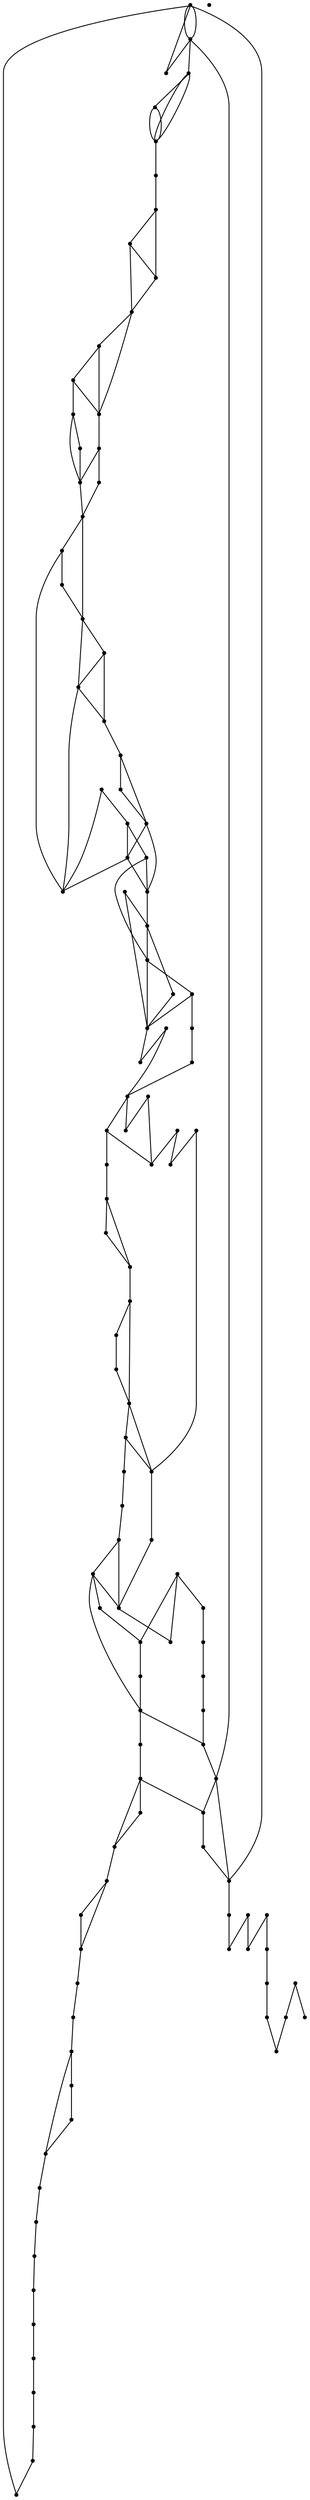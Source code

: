 graph {
  node [shape=point,comment="{\"directed\":false,\"doi\":\"10.1007/978-3-540-24595-7_2\",\"figure\":\"6 (1)\"}"]

  v0 [pos="1399.3436228197675,416.25778834024993"]
  v1 [pos="1385.7785792151162,396.1952781677239"]
  v2 [pos="1385.7869731104652,483.5744158426914"]
  v3 [pos="1372.0885174418606,382.3203341166171"]
  v4 [pos="1372.0551962209302,462.6118914286289"]
  v5 [pos="1358.4610283430231,415.07027308146087"]
  v6 [pos="1344.7084892805233,412.5702476501458"]
  v7 [pos="1344.7376453488373,494.9452654520664"]
  v8 [pos="1331.14347747093,396.32027308146087"]
  v9 [pos="1317.4534156976742,436.9452730814609"]
  v10 [pos="1317.420094476744,504.09494400024346"]
  v11 [pos="1303.8258312136627,408.8828341166171"]
  v12 [pos="1303.8383902616279,477.6702817281081"]
  v13 [pos="1290.0732921511628,439.88278071085546"]
  v14 [pos="1290.1066133720929,507.19527562459245"]
  v15 [pos="1276.5082485465116,404.7577476501458"]
  v16 [pos="1276.5207122093025,471.61991755167577"]
  v17 [pos="1262.818186773256,441.5077781677239"]
  v18 [pos="1262.7890625,504.83270645141533"]
  v19 [pos="1249.1906976744185,444.13279851277593"]
  v20 [pos="1235.6256540697675,415.8202425638828"]
  v21 [pos="1221.8731468023257,409.0078290303542"]
  v22 [pos="1221.8898074127906,460.6953875223789"]
  v23 [pos="1208.3081031976744,428.632793426513"]
  v24 [pos="1208.3039062500002,493.1701596577956"]
  v25 [pos="1194.5555641351743,386.2578010559075"]
  v26 [pos="1180.9905523255813,394.8827679951979"]
  v27 [pos="1167.237917877907,417.2577476501458"]
  v28 [pos="1167.2587754360466,472.65370051066014"]
  v29 [pos="1153.6729060683138,394.13279851277605"]
  v30 [pos="1153.6728742732557,448.44105402628514"]
  v31 [pos="1139.9203670058141,458.320293426513"]
  v32 [pos="1139.9412245639535,513.9869626363112"]
  v33 [pos="1126.3553234011629,432.1953392028802"]
  v34 [pos="1126.3553234011629,484.75773493448827"]
  v35 [pos="1112.6028161337208,414.320303599039"]
  v36 [pos="1112.6236736918604,459.512068430582"]
  v37 [pos="1099.0377725290698,469.38278834025"]
  v38 [pos="1099.0419694767443,515.316003163655"]
  v39 [pos="1085.28523346657,396.3202730814609"]
  v40 [pos="1085.3101925872093,448.1452878316237"]
  v41 [pos="1071.7202216569767,428.632793426513"]
  v42 [pos="1071.7242914244184,464.5327186584466"]
  v43 [pos="1058.1551780523255,398.5077476501458"]
  v44 [pos="1058.138453851744,436.77850723266533"]
  v45 [pos="1044.4026071947674,433.50784937540624"]
  v46 [pos="1044.4067405523256,468.37030410766533"]
  v47 [pos="1030.8375635901164,461.57028834025"]
  v48 [pos="1030.8250363372094,492.58269627888933"]
  v49 [pos="1017.0850086300873,414.19530868530205"]
  v50 [pos="1017.0933230377907,447.8495216369622"]
  v51 [pos="1003.5200127180233,452.57027308146087"]
  v52 [pos="989.767441860465,443.6952527364088"]
  v53 [pos="989.7757721656976,505.12872695922783"]
  v54 [pos="976.2023982558139,428.94528071085546"]
  v55 [pos="976.1899345930233,469.6993446350091"]
  v56 [pos="962.449875090843,428.632793426513"]
  v57 [pos="962.4581577034884,455.2327410380039"]
  v58 [pos="948.884847383721,408.7578392028802"]
  v59 [pos="948.8765170784884,421.8660926818841"]
  v60 [pos="935.1322765261627,420.2577527364088"]
  v61 [pos="935.1447401889535,464.5327186584466"]
  v62 [pos="921.5672488190407,405.32028834025"]
  v63 [pos="908.0022529069768,458.50784937540624"]
  v64 [pos="907.9771984011628,484.16620254516533"]
  v65 [pos="894.2496820494185,396.1952781677239"]
  v66 [pos="894.241351744186,427.1827634175612"]
  v67 [pos="880.6221293604651,416.88276290893486"]
  v68 [pos="866.9320834847383,413.75776290893486"]
  v69 [pos="866.9279342296511,448.8827959696445"]
  v70 [pos="853.3670875726744,451.1327679951979"]
  v71 [pos="853.3420330668605,466.30375544230077"]
  v72 [pos="839.6145167151162,438.13278834025"]
  v73 [pos="826.0494731104651,479.7577476501458"]
  v74 [pos="826.0286155523256,493.9119911193841"]
  v75 [pos="812.2969181504361,415.9453010559075"]
  v76 [pos="812.296902252907,441.79941177368096"]
  v77 [pos="798.7319222383721,422.00780868530205"]
  v78 [pos="784.9793513808139,437.0702679951978"]
  v79 [pos="784.9793513808139,457.4452654520664"]
  v80 [pos="771.3934502180232,499.81612523396745"]
  v81 [pos="758.3993822674419,42.46609369913665"]
  v82 [pos="757.7868027797964,410.38277308146087"]
  v83 [pos="757.8118095930232,446.670271555582"]
  v84 [pos="744.0967569040697,489.9452781677239"]
  v85 [pos="744.0800327034883,500.69935480753514"]
  v86 [pos="730.4692042151163,418.5078239440911"]
  v87 [pos="730.494195130814,439.28705215454033"]
  v88 [pos="758.4119095203488,1.1328315734855323"]
  v89 [pos="716.7624818313953,489.62859471638933"]
  v90 [pos="703.2141465297966,427.5078392028802"]
  v91 [pos="703.1766442587209,447.99931208292577"]
  v92 [pos="689.4615915697674,389.25774256388274"]
  v93 [pos="689.4449309593024,412.56611506144134"]
  v94 [pos="675.834038880814,389.25774256388274"]
  v95 [pos="662.1439930050872,441.38278325398693"]
  v96 [pos="662.1315134447675,463.2039324442539"]
  v97 [pos="648.5456122819767,426.00351333618096"]
  v98 [pos="634.8138989825582,445.4869524637851"]
  v99 [pos="621.2280614098837,408.1372515360507"]
  v100 [pos="621.1988735465117,390.0078392028802"]
  v101 [pos="607.5088276707849,407.8203137715651"]
  v102 [pos="593.9146438953488,394.85371271769134"]
  v103 [pos="580.3162790697675,415.5078188578281"]
  v104 [pos="566.5637082122093,400.00781377156505"]
  v105 [pos="566.5970294331396,416.8495114644362"]
  v106 [pos="552.9987123001454,372.5703493754062"]
  v107 [pos="553.011191860465,384.37041600545183"]
  v108 [pos="539.2794785610465,408.8785743713372"]
  v109 [pos="539.3086664244186,396.8828137715651"]
  v110 [pos="525.6977902434593,363.70391209920183"]
  v111 [pos="525.681113735465,353.382803599039"]
  v112 [pos="511.96607694404065,309.5245297749831"]
  v113 [pos="511.92855082667154,338.007793426513"]
  v114 [pos="498.3802075763082,407.39948908487884"]
  v115 [pos="484.64849427688955,474.2744382222487"]
  v116 [pos="471.06262490915697,396.1827532450351"]
  v117 [pos="457.3559104742006,338.3202807108554"]
  v118 [pos="457.33091160973834,319.4157854715976"]
  v119 [pos="443.7283736827762,242.07031885782806"]

  v0 -- v81 [id="-1",pos="1399.3436228197675,416.25778834024993 1399.3727470930232,42.46609369913665 1399.3727470930232,42.46609369913665 1399.3727470930232,42.46609369913665 758.3993822674419,42.46609369913665 758.3993822674419,42.46609369913665 758.3993822674419,42.46609369913665"]
  v38 -- v119 [id="-2",pos="1099.0419694767443,515.316003163655 439.09833757267444,516.7911465962721 439.09833757267444,516.7911465962721 439.09833757267444,516.7911465962721 443.7283736827762,242.07031885782806 443.7283736827762,242.07031885782806 443.7283736827762,242.07031885782806"]
  v32 -- v0 [id="-3",pos="1139.9412245639535,513.9869626363112 1399.3727470930232,516.7911465962721 1399.3727470930232,516.7911465962721 1399.3727470930232,516.7911465962721 1399.3436228197675,416.25778834024993 1399.3436228197675,416.25778834024993 1399.3436228197675,416.25778834024993"]
  v119 -- v81 [id="-4",pos="443.7283736827762,242.07031885782806 439.09833757267444,42.46609369913665 439.09833757267444,42.46609369913665 439.09833757267444,42.46609369913665 758.3993822674419,42.46609369913665 758.3993822674419,42.46609369913665 758.3993822674419,42.46609369913665"]
  v0 -- v119 [id="-5",pos="1399.3436228197675,416.25778834024993 1399.3686773255813,618.066018422444 1399.3686773255813,618.066018422444 1399.3686773255813,618.066018422444 443.74922329215116,618.066018422444 443.74922329215116,618.066018422444 443.74922329215116,618.066018422444 443.7283736827762,242.07031885782806 443.7283736827762,242.07031885782806 443.7283736827762,242.07031885782806"]
  v0 -- v119 [id="-6",pos="1399.3436228197675,416.25778834024993 1399.3686773255813,-59.83798344930085 1399.3686773255813,-59.83798344930085 1399.3686773255813,-59.83798344930085 443.74922329215116,-59.83798344930085 443.74922329215116,-59.83798344930085 443.74922329215116,-59.83798344930085 443.7283736827762,242.07031885782806 443.7283736827762,242.07031885782806 443.7283736827762,242.07031885782806"]
  v38 -- v32 [id="-10",pos="1099.0419694767443,515.316003163655 1139.9412245639535,513.9869626363112 1139.9412245639535,513.9869626363112 1139.9412245639535,513.9869626363112"]
  v1 -- v0 [id="-11",pos="1385.7785792151162,396.1952781677239 1399.3436228197675,416.25778834024993 1399.3436228197675,416.25778834024993 1399.3436228197675,416.25778834024993"]
  v3 -- v1 [id="-14",pos="1372.0885174418606,382.3203341166171 1385.7785792151162,396.1952781677239 1385.7785792151162,396.1952781677239 1385.7785792151162,396.1952781677239"]
  v4 -- v2 [id="-15",pos="1372.0551962209302,462.6118914286289 1385.7869731104652,483.5744158426914 1385.7869731104652,483.5744158426914 1385.7869731104652,483.5744158426914"]
  v5 -- v3 [id="-17",pos="1358.4610283430231,415.07027308146087 1372.0885174418606,382.3203341166171 1372.0885174418606,382.3203341166171 1372.0885174418606,382.3203341166171"]
  v118 -- v116 [id="-18",pos="457.33091160973834,319.4157854715976 443.74922329215116,367.83688227335546 443.74922329215116,367.83688227335546 443.74922329215116,367.83688227335546 457.33506086482555,395.2953275044752 457.33506086482555,395.2953275044752 457.33506086482555,395.2953275044752 471.06262490915697,396.1827532450351 471.06262490915697,396.1827532450351 471.06262490915697,396.1827532450351"]
  v4 -- v7 [id="-19",pos="1372.0551962209302,462.6118914286289 1358.4692950581396,497.1579170227044 1358.4692950581396,497.1579170227044 1358.4692950581396,497.1579170227044 1344.7376453488373,494.9452654520664 1344.7376453488373,494.9452654520664 1344.7376453488373,494.9452654520664"]
  v6 -- v5 [id="-20",pos="1344.7084892805233,412.5702476501458 1358.4610283430231,415.07027308146087 1358.4610283430231,415.07027308146087 1358.4610283430231,415.07027308146087"]
  v119 -- v118 [id="-23",pos="443.7283736827762,242.07031885782806 457.33506086482555,300.52019119262627 457.33506086482555,300.52019119262627 457.33506086482555,300.52019119262627 457.33091160973834,319.4157854715976 457.33091160973834,319.4157854715976 457.33091160973834,319.4157854715976"]
  v8 -- v6 [id="-26",pos="1331.14347747093,396.32027308146087 1344.7084892805233,412.5702476501458 1344.7084892805233,412.5702476501458 1344.7084892805233,412.5702476501458"]
  v7 -- v10 [id="-27",pos="1344.7376453488373,494.9452654520664 1331.155941133721,482.5410143534336 1331.155941133721,482.5410143534336 1331.155941133721,482.5410143534336 1317.420094476744,504.09494400024346 1317.420094476744,504.09494400024346 1317.420094476744,504.09494400024346"]
  v9 -- v8 [id="-28",pos="1317.4534156976742,436.9452730814609 1331.14347747093,396.32027308146087 1331.14347747093,396.32027308146087 1331.14347747093,396.32027308146087"]
  v11 -- v9 [id="-30",pos="1303.8258312136627,408.8828341166171 1317.4534156976742,436.9452730814609 1317.4534156976742,436.9452730814609 1317.4534156976742,436.9452730814609"]
  v12 -- v10 [id="-32",pos="1303.8383902616279,477.6702817281081 1317.420094476744,504.09494400024346 1317.420094476744,504.09494400024346 1317.420094476744,504.09494400024346"]
  v13 -- v11 [id="-35",pos="1290.0732921511628,439.88278071085546 1303.8258312136627,408.8828341166171 1303.8258312136627,408.8828341166171 1303.8258312136627,408.8828341166171"]
  v14 -- v12 [id="-39",pos="1290.1066133720929,507.19527562459245 1303.8383902616279,477.6702817281081 1303.8383902616279,477.6702817281081 1303.8383902616279,477.6702817281081"]
  v15 -- v13 [id="-40",pos="1276.5082485465116,404.7577476501458 1290.0732921511628,439.88278071085546 1290.0732921511628,439.88278071085546 1290.0732921511628,439.88278071085546"]
  v16 -- v14 [id="-41",pos="1276.5207122093025,471.61991755167577 1290.1066133720929,507.19527562459245 1290.1066133720929,507.19527562459245 1290.1066133720929,507.19527562459245"]
  v17 -- v15 [id="-43",pos="1262.818186773256,441.5077781677239 1276.5082485465116,404.7577476501458 1276.5082485465116,404.7577476501458 1276.5082485465116,404.7577476501458"]
  v117 -- v116 [id="-46",pos="457.3559104742006,338.3202807108554 471.0668059593023,371.52874628702733 471.0668059593023,371.52874628702733 471.0668059593023,371.52874628702733 471.06262490915697,396.1827532450351 471.06262490915697,396.1827532450351 471.06262490915697,396.1827532450351"]
  v118 -- v117 [id="-49",pos="457.33091160973834,319.4157854715976 457.3559104742006,338.3202807108554 457.3559104742006,338.3202807108554 457.3559104742006,338.3202807108554"]
  v117 -- v116 [id="-50",pos="457.3559104742006,338.3202807108554 471.06262490915697,396.1827532450351 471.06262490915697,396.1827532450351 471.06262490915697,396.1827532450351"]
  v118 -- v116 [id="-52",pos="457.33091160973834,319.4157854715976 471.06262490915697,396.1827532450351 471.06262490915697,396.1827532450351 471.06262490915697,396.1827532450351"]
  v18 -- v16 [id="-53",pos="1262.7890625,504.83270645141533 1276.5207122093025,471.61991755167577 1276.5207122093025,471.61991755167577 1276.5207122093025,471.61991755167577"]
  v19 -- v17 [id="-55",pos="1249.1906976744185,444.13279851277593 1262.818186773256,441.5077781677239 1262.818186773256,441.5077781677239 1262.818186773256,441.5077781677239"]
  v18 -- v22 [id="-56",pos="1262.7890625,504.83270645141533 1249.2073582848836,516.7911465962721 1249.2073582848836,516.7911465962721 1249.2073582848836,516.7911465962721 1235.621457122093,459.36621983845964 1235.621457122093,459.36621983845964 1235.621457122093,459.36621983845964 1221.8898074127906,460.6953875223789 1221.8898074127906,460.6953875223789 1221.8898074127906,460.6953875223789"]
  v20 -- v19 [id="-57",pos="1235.6256540697675,415.8202425638828 1249.1906976744185,444.13279851277593 1249.1906976744185,444.13279851277593 1249.1906976744185,444.13279851277593"]
  v21 -- v20 [id="-63",pos="1221.8731468023257,409.0078290303542 1235.6256540697675,415.8202425638828 1235.6256540697675,415.8202425638828 1235.6256540697675,415.8202425638828"]
  v116 -- v115 [id="-68",pos="471.06262490915697,396.1827532450351 484.64849427688955,474.2744382222487 484.64849427688955,474.2744382222487 484.64849427688955,474.2744382222487"]
  v23 -- v21 [id="-74",pos="1208.3081031976744,428.632793426513 1221.8731468023257,409.0078290303542 1221.8731468023257,409.0078290303542 1221.8731468023257,409.0078290303542"]
  v24 -- v22 [id="-78",pos="1208.3039062500002,493.1701596577956 1221.8898074127906,460.6953875223789 1221.8898074127906,460.6953875223789 1221.8898074127906,460.6953875223789"]
  v25 -- v23 [id="-79",pos="1194.5555641351743,386.2578010559075 1208.3081031976744,428.632793426513 1208.3081031976744,428.632793426513 1208.3081031976744,428.632793426513"]
  v24 -- v28 [id="-80",pos="1208.3039062500002,493.1701596577956 1194.5722565406977,465.71184158325127 1194.5722565406977,465.71184158325127 1194.5722565406977,465.71184158325127 1180.9905523255813,464.8286120096836 1180.9905523255813,464.8286120096836 1180.9905523255813,464.8286120096836 1167.2587754360466,472.65370051066014 1167.2587754360466,472.65370051066014 1167.2587754360466,472.65370051066014"]
  v26 -- v25 [id="-82",pos="1180.9905523255813,394.8827679951979 1194.5555641351743,386.2578010559075 1194.5555641351743,386.2578010559075 1194.5555641351743,386.2578010559075"]
  v27 -- v26 [id="-83",pos="1167.237917877907,417.2577476501458 1180.9905523255813,394.8827679951979 1180.9905523255813,394.8827679951979 1180.9905523255813,394.8827679951979"]
  v115 -- v114 [id="-90",pos="484.64849427688955,474.2744382222487 498.3802075763082,407.39948908487884 498.3802075763082,407.39948908487884 498.3802075763082,407.39948908487884"]
  v29 -- v27 [id="-95",pos="1153.6729060683138,394.13279851277605 1167.237917877907,417.2577476501458 1167.237917877907,417.2577476501458 1167.237917877907,417.2577476501458"]
  v114 -- v112 [id="-98",pos="498.3802075763082,407.39948908487884 498.38019167877906,399.2827033996575 498.38019167877906,399.2827033996575 498.38019167877906,399.2827033996575 511.96607694404065,309.5245297749831 511.96607694404065,309.5245297749831 511.96607694404065,309.5245297749831"]
  v27 -- v31 [id="-99",pos="1167.237917877907,417.2577476501458 1153.6728742732557,410.64948399861584 1153.6728742732557,410.64948399861584 1153.6728742732557,410.64948399861584 1139.9203670058141,458.320293426513 1139.9203670058141,458.320293426513 1139.9203670058141,458.320293426513"]
  v30 -- v28 [id="-101",pos="1153.6728742732557,448.44105402628514 1167.2587754360466,472.65370051066014 1167.2587754360466,472.65370051066014 1167.2587754360466,472.65370051066014"]
  v31 -- v29 [id="-104",pos="1139.9203670058141,458.320293426513 1153.6729060683138,394.13279851277605 1153.6729060683138,394.13279851277605 1153.6729060683138,394.13279851277605"]
  v32 -- v30 [id="-107",pos="1139.9412245639535,513.9869626363112 1153.6728742732557,448.44105402628514 1153.6728742732557,448.44105402628514 1153.6728742732557,448.44105402628514"]
  v114 -- v113 [id="-110",pos="498.3802075763082,407.39948908487884 511.92855082667154,338.007793426513 511.92855082667154,338.007793426513 511.92855082667154,338.007793426513"]
  v113 -- v112 [id="-111",pos="511.92855082667154,338.007793426513 511.96607694404065,309.5245297749831 511.96607694404065,309.5245297749831 511.96607694404065,309.5245297749831"]
  v33 -- v31 [id="-116",pos="1126.3553234011629,432.1953392028802 1139.9203670058141,458.320293426513 1139.9203670058141,458.320293426513 1139.9203670058141,458.320293426513"]
  v34 -- v32 [id="-117",pos="1126.3553234011629,484.75773493448827 1139.9412245639535,513.9869626363112 1139.9412245639535,513.9869626363112 1139.9412245639535,513.9869626363112"]
  v35 -- v33 [id="-123",pos="1112.6028161337208,414.320303599039 1126.3553234011629,432.1953392028802 1126.3553234011629,432.1953392028802 1126.3553234011629,432.1953392028802"]
  v33 -- v37 [id="-124",pos="1126.3553234011629,432.1953392028802 1112.6236736918604,425.55782953898046 1112.6236736918604,425.55782953898046 1112.6236736918604,425.55782953898046 1099.0377725290698,469.38278834025 1099.0377725290698,469.38278834025 1099.0377725290698,469.38278834025"]
  v36 -- v34 [id="-125",pos="1112.6236736918604,459.512068430582 1126.3553234011629,484.75773493448827 1126.3553234011629,484.75773493448827 1126.3553234011629,484.75773493448827"]
  v37 -- v35 [id="-127",pos="1099.0377725290698,469.38278834025 1112.6028161337208,414.320303599039 1112.6028161337208,414.320303599039 1112.6028161337208,414.320303599039"]
  v38 -- v36 [id="-129",pos="1099.0419694767443,515.316003163655 1112.6236736918604,459.512068430582 1112.6236736918604,459.512068430582 1112.6236736918604,459.512068430582"]
  v39 -- v37 [id="-134",pos="1085.28523346657,396.3202730814609 1099.0377725290698,469.38278834025 1099.0377725290698,469.38278834025 1099.0377725290698,469.38278834025"]
  v113 -- v111 [id="-135",pos="511.92855082667154,338.007793426513 525.681113735465,353.382803599039 525.681113735465,353.382803599039 525.681113735465,353.382803599039"]
  v112 -- v111 [id="-138",pos="511.96607694404065,309.5245297749831 525.681113735465,353.382803599039 525.681113735465,353.382803599039 525.681113735465,353.382803599039"]
  v111 -- v110 [id="-139",pos="525.681113735465,353.382803599039 525.6977902434593,363.70391209920183 525.6977902434593,363.70391209920183 525.6977902434593,363.70391209920183"]
  v40 -- v38 [id="-140",pos="1085.3101925872093,448.1452878316237 1099.0419694767443,515.316003163655 1099.0419694767443,515.316003163655 1099.0419694767443,515.316003163655"]
  v41 -- v39 [id="-142",pos="1071.7202216569767,428.632793426513 1085.28523346657,396.3202730814609 1085.28523346657,396.3202730814609 1085.28523346657,396.3202730814609"]
  v42 -- v40 [id="-145",pos="1071.7242914244184,464.5327186584466 1085.3101925872093,448.1452878316237 1085.3101925872093,448.1452878316237 1085.3101925872093,448.1452878316237"]
  v43 -- v41 [id="-148",pos="1058.1551780523255,398.5077476501458 1071.7202216569767,428.632793426513 1071.7202216569767,428.632793426513 1071.7202216569767,428.632793426513"]
  v41 -- v49 [id="-149",pos="1071.7202216569767,428.632793426513 1058.1385174418604,407.69538243611584 1058.1385174418604,407.69538243611584 1058.1385174418604,407.69538243611584 1044.4067405523256,418.91618728637627 1044.4067405523256,418.91618728637627 1044.4067405523256,418.91618728637627 1030.8250999273255,439.58269119262627 1030.8250999273255,439.58269119262627 1030.8250999273255,439.58269119262627 1017.0850086300873,414.19530868530205 1017.0850086300873,414.19530868530205 1017.0850086300873,414.19530868530205"]
  v44 -- v42 [id="-150",pos="1058.138453851744,436.77850723266533 1071.7242914244184,464.5327186584466 1071.7242914244184,464.5327186584466 1071.7242914244184,464.5327186584466"]
  v45 -- v43 [id="-152",pos="1044.4026071947674,433.50784937540624 1058.1551780523255,398.5077476501458 1058.1551780523255,398.5077476501458 1058.1551780523255,398.5077476501458"]
  v46 -- v44 [id="-153",pos="1044.4067405523256,468.37030410766533 1058.138453851744,436.77850723266533 1058.138453851744,436.77850723266533 1058.138453851744,436.77850723266533"]
  v109 -- v108 [id="-155",pos="539.3086664244186,396.8828137715651 539.2794785610465,408.8785743713372 539.2794785610465,408.8785743713372 539.2794785610465,408.8785743713372"]
  v110 -- v109 [id="-158",pos="525.6977902434593,363.70391209920183 539.3086664244186,396.8828137715651 539.3086664244186,396.8828137715651 539.3086664244186,396.8828137715651"]
  v47 -- v45 [id="-162",pos="1030.8375635901164,461.57028834025 1044.4026071947674,433.50784937540624 1044.4026071947674,433.50784937540624 1044.4026071947674,433.50784937540624"]
  v48 -- v46 [id="-163",pos="1030.8250363372094,492.58269627888933 1044.4067405523256,468.37030410766533 1044.4067405523256,468.37030410766533 1044.4067405523256,468.37030410766533"]
  v49 -- v47 [id="-165",pos="1017.0850086300873,414.19530868530205 1030.8375635901164,461.57028834025 1030.8375635901164,461.57028834025 1030.8375635901164,461.57028834025"]
  v50 -- v48 [id="-166",pos="1017.0933230377907,447.8495216369622 1030.8250363372094,492.58269627888933 1030.8250363372094,492.58269627888933 1030.8250363372094,492.58269627888933"]
  v51 -- v49 [id="-171",pos="1003.5200127180233,452.57027308146087 1017.0850086300873,414.19530868530205 1017.0850086300873,414.19530868530205 1017.0850086300873,414.19530868530205"]
  v50 -- v53 [id="-172",pos="1017.0933230377907,447.8495216369622 1003.5074854651162,491.6952705383294 1003.5074854651162,491.6952705383294 1003.5074854651162,491.6952705383294 989.7757721656976,505.12872695922783 989.7757721656976,505.12872695922783 989.7757721656976,505.12872695922783"]
  v52 -- v51 [id="-173",pos="989.767441860465,443.6952527364088 1003.5200127180233,452.57027308146087 1003.5200127180233,452.57027308146087 1003.5200127180233,452.57027308146087"]
  v108 -- v107 [id="-176",pos="539.2794785610465,408.8785743713372 553.011191860465,384.37041600545183 553.011191860465,384.37041600545183 553.011191860465,384.37041600545183"]
  v109 -- v106 [id="-178",pos="539.3086664244186,396.8828137715651 552.9987123001454,372.5703493754062 552.9987123001454,372.5703493754062 552.9987123001454,372.5703493754062"]
  v54 -- v52 [id="-182",pos="976.2023982558139,428.94528071085546 989.767441860465,443.6952527364088 989.767441860465,443.6952527364088 989.767441860465,443.6952527364088"]
  v55 -- v53 [id="-184",pos="976.1899345930233,469.6993446350091 989.7757721656976,505.12872695922783 989.7757721656976,505.12872695922783 989.7757721656976,505.12872695922783"]
  v56 -- v54 [id="-191",pos="962.449875090843,428.632793426513 976.2023982558139,428.94528071085546 976.2023982558139,428.94528071085546 976.2023982558139,428.94528071085546"]
  v107 -- v105 [id="-193",pos="553.011191860465,384.37041600545183 566.5970294331396,416.8495114644362 566.5970294331396,416.8495114644362 566.5970294331396,416.8495114644362"]
  v106 -- v104 [id="-195",pos="552.9987123001454,372.5703493754062 566.5637082122093,400.00781377156505 566.5637082122093,400.00781377156505 566.5637082122093,400.00781377156505"]
  v57 -- v55 [id="-199",pos="962.4581577034884,455.2327410380039 976.1899345930233,469.6993446350091 976.1899345930233,469.6993446350091 976.1899345930233,469.6993446350091"]
  v58 -- v56 [id="-207",pos="948.884847383721,408.7578392028802 962.449875090843,428.632793426513 962.449875090843,428.632793426513 962.449875090843,428.632793426513"]
  v59 -- v57 [id="-209",pos="948.8765170784884,421.8660926818841 962.4581577034884,455.2327410380039 962.4581577034884,455.2327410380039 962.4581577034884,455.2327410380039"]
  v58 -- v59 [id="-211",pos="948.884847383721,408.7578392028802 948.8765170784884,421.8660926818841 948.8765170784884,421.8660926818841 948.8765170784884,421.8660926818841"]
  v60 -- v58 [id="-213",pos="935.1322765261627,420.2577527364088 948.884847383721,408.7578392028802 948.884847383721,408.7578392028802 948.884847383721,408.7578392028802"]
  v105 -- v102 [id="-214",pos="566.5970294331396,416.8495114644362 580.3288063226744,429.24943923950127 580.3288063226744,429.24943923950127 580.3288063226744,429.24943923950127 593.9146438953488,394.85371271769134 593.9146438953488,394.85371271769134 593.9146438953488,394.85371271769134"]
  v104 -- v103 [id="-218",pos="566.5637082122093,400.00781377156505 580.3162790697675,415.5078188578281 580.3162790697675,415.5078188578281 580.3162790697675,415.5078188578281"]
  v58 -- v63 [id="-219",pos="948.884847383721,408.7578392028802 935.1448037790698,429.69118118286065 935.1448037790698,429.69118118286065 935.1448037790698,429.69118118286065 921.558902616279,418.62016677856377 921.558902616279,418.62016677856377 921.558902616279,418.62016677856377 908.0022529069768,458.50784937540624 908.0022529069768,458.50784937540624 908.0022529069768,458.50784937540624"]
  v61 -- v59 [id="-220",pos="935.1447401889535,464.5327186584466 948.8765170784884,421.8660926818841 948.8765170784884,421.8660926818841 948.8765170784884,421.8660926818841"]
  v62 -- v60 [id="-222",pos="921.5672488190407,405.32028834025 935.1322765261627,420.2577527364088 935.1322765261627,420.2577527364088 935.1322765261627,420.2577527364088"]
  v61 -- v64 [id="-224",pos="935.1447401889535,464.5327186584466 921.558902616279,451.9827461242669 921.558902616279,451.9827461242669 921.558902616279,451.9827461242669 907.9771984011628,484.16620254516533 907.9771984011628,484.16620254516533 907.9771984011628,484.16620254516533"]
  v63 -- v62 [id="-225",pos="908.0022529069768,458.50784937540624 921.5672488190407,405.32028834025 921.5672488190407,405.32028834025 921.5672488190407,405.32028834025"]
  v65 -- v63 [id="-231",pos="894.2496820494185,396.1952781677239 908.0022529069768,458.50784937540624 908.0022529069768,458.50784937540624 908.0022529069768,458.50784937540624"]
  v103 -- v102 [id="-234",pos="580.3162790697675,415.5078188578281 593.9146438953488,394.85371271769134 593.9146438953488,394.85371271769134 593.9146438953488,394.85371271769134"]
  v66 -- v64 [id="-240",pos="894.241351744186,427.1827634175612 907.9771984011628,484.16620254516533 907.9771984011628,484.16620254516533 907.9771984011628,484.16620254516533"]
  v67 -- v65 [id="-241",pos="880.6221293604651,416.88276290893486 894.2496820494185,396.1952781677239 894.2496820494185,396.1952781677239 894.2496820494185,396.1952781677239"]
  v66 -- v69 [id="-242",pos="894.241351744186,427.1827634175612 880.6596475290697,457.1493721008294 880.6596475290697,457.1493721008294 880.6596475290697,457.1493721008294 866.9279342296511,448.8827959696445 866.9279342296511,448.8827959696445 866.9279342296511,448.8827959696445"]
  v68 -- v67 [id="-243",pos="866.9320834847383,413.75776290893486 880.6221293604651,416.88276290893486 880.6221293604651,416.88276290893486 880.6221293604651,416.88276290893486"]
  v70 -- v68 [id="-247",pos="853.3670875726744,451.1327679951979 866.9320834847383,413.75776290893486 866.9320834847383,413.75776290893486 866.9320834847383,413.75776290893486"]
  v71 -- v69 [id="-249",pos="853.3420330668605,466.30375544230077 866.9279342296511,448.8827959696445 866.9279342296511,448.8827959696445 866.9279342296511,448.8827959696445"]
  v72 -- v70 [id="-250",pos="839.6145167151162,438.13278834025 853.3670875726744,451.1327679951979 853.3670875726744,451.1327679951979 853.3670875726744,451.1327679951979"]
  v71 -- v74 [id="-251",pos="853.3420330668605,466.30375544230077 839.6103197674419,484.3161201477044 839.6103197674419,484.3161201477044 839.6103197674419,484.3161201477044 826.0286155523256,493.9119911193841 826.0286155523256,493.9119911193841 826.0286155523256,493.9119911193841"]
  v73 -- v72 [id="-252",pos="826.0494731104651,479.7577476501458 839.6145167151162,438.13278834025 839.6145167151162,438.13278834025 839.6145167151162,438.13278834025"]
  v102 -- v101 [id="-254",pos="593.9146438953488,394.85371271769134 607.5088276707849,407.8203137715651 607.5088276707849,407.8203137715651 607.5088276707849,407.8203137715651"]
  v102 -- v99 [id="-256",pos="593.9146438953488,394.85371271769134 607.4963481104651,419.79941685994396 607.4963481104651,419.79941685994396 607.4963481104651,419.79941685994396 621.2280614098837,408.1372515360507 621.2280614098837,408.1372515360507 621.2280614098837,408.1372515360507"]
  v101 -- v96 [id="-258",pos="607.5088276707849,407.8203137715651 607.4963481104651,419.79941685994396 607.4963481104651,419.79941685994396 607.4963481104651,419.79941685994396 621.2280614098837,432.9410489400221 621.2280614098837,432.9410489400221 621.2280614098837,432.9410489400221 634.8138989825582,455.67435582478777 634.8138989825582,455.67435582478777 634.8138989825582,455.67435582478777 648.5456122819768,446.8161201477044 648.5456122819768,446.8161201477044 648.5456122819768,446.8161201477044 662.1315134447675,463.2039324442539 662.1315134447675,463.2039324442539 662.1315134447675,463.2039324442539"]
  v75 -- v73 [id="-260",pos="812.2969181504361,415.9453010559075 826.0494731104651,479.7577476501458 826.0494731104651,479.7577476501458 826.0494731104651,479.7577476501458"]
  v73 -- v74 [id="-261",pos="826.0494731104651,479.7577476501458 826.0286155523256,493.9119911193841 826.0286155523256,493.9119911193841 826.0286155523256,493.9119911193841"]
  v76 -- v73 [id="-262",pos="812.296902252907,441.79941177368096 826.0494731104651,479.7577476501458 826.0494731104651,479.7577476501458 826.0494731104651,479.7577476501458"]
  v77 -- v75 [id="-266",pos="798.7319222383721,422.00780868530205 812.2969181504361,415.9453010559075 812.2969181504361,415.9453010559075 812.2969181504361,415.9453010559075"]
  v76 -- v79 [id="-267",pos="812.296902252907,441.79941177368096 798.7110646802325,450.80375035603777 798.7110646802325,450.80375035603777 798.7110646802325,450.80375035603777 784.9793513808139,457.4452654520664 784.9793513808139,457.4452654520664 784.9793513808139,457.4452654520664"]
  v78 -- v77 [id="-268",pos="784.9793513808139,437.0702679951978 798.7319222383721,422.00780868530205 798.7319222383721,422.00780868530205 798.7319222383721,422.00780868530205"]
  v80 -- v79 [id="-272",pos="771.3934502180232,499.81612523396745 784.9793513808139,457.4452654520664 784.9793513808139,457.4452654520664 784.9793513808139,457.4452654520664"]
  v101 -- v100 [id="-273",pos="607.5088276707849,407.8203137715651 621.1988735465117,390.0078392028802 621.1988735465117,390.0078392028802 621.1988735465117,390.0078392028802"]
  v83 -- v80 [id="-280",pos="757.8118095930232,446.670271555582 771.3934502180232,499.81612523396745 771.3934502180232,499.81612523396745 771.3934502180232,499.81612523396745"]
  v84 -- v82 [id="-283",pos="744.0967569040697,489.9452781677239 757.7868027797964,410.38277308146087 757.7868027797964,410.38277308146087 757.7868027797964,410.38277308146087"]
  v84 -- v83 [id="-284",pos="744.0967569040697,489.9452781677239 757.8118095930232,446.670271555582 757.8118095930232,446.670271555582 757.8118095930232,446.670271555582"]
  v85 -- v84 [id="-285",pos="744.0800327034883,500.69935480753514 744.0967569040697,489.9452781677239 744.0967569040697,489.9452781677239 744.0967569040697,489.9452781677239"]
  v87 -- v84 [id="-289",pos="730.494195130814,439.28705215454033 744.0967569040697,489.9452781677239 744.0967569040697,489.9452781677239 744.0967569040697,489.9452781677239"]
  v86 -- v87 [id="-290",pos="730.4692042151163,418.5078239440911 730.494195130814,439.28705215454033 730.494195130814,439.28705215454033 730.494195130814,439.28705215454033"]
  v99 -- v98 [id="-295",pos="621.2280614098837,408.1372515360507 634.8138989825582,445.4869524637851 634.8138989825582,445.4869524637851 634.8138989825582,445.4869524637851"]
  v100 -- v99 [id="-296",pos="621.1988735465117,390.0078392028802 621.2280614098837,408.1372515360507 621.2280614098837,408.1372515360507 621.2280614098837,408.1372515360507"]
  v89 -- v87 [id="-309",pos="716.7624818313953,489.62859471638933 730.494195130814,439.28705215454033 730.494195130814,439.28705215454033 730.494195130814,439.28705215454033"]
  v90 -- v94 [id="-313",pos="703.2141465297966,427.5078392028802 703.1766442587209,418.02863438924084 703.1766442587209,418.02863438924084 703.1766442587209,418.02863438924084 689.4449309593023,364.2953173319492 689.4449309593023,364.2953173319492 689.4449309593023,364.2953173319492 675.863226744186,374.4785245259596 675.863226744186,374.4785245259596 675.863226744186,374.4785245259596 675.834038880814,389.25774256388274 675.834038880814,389.25774256388274 675.834038880814,389.25774256388274"]
  v98 -- v97 [id="-315",pos="634.8138989825582,445.4869524637851 648.5456122819767,426.00351333618096 648.5456122819767,426.00351333618096 648.5456122819767,426.00351333618096"]
  v91 -- v89 [id="-317",pos="703.1766442587209,447.99931208292577 716.7624818313953,489.62859471638933 716.7624818313953,489.62859471638933 716.7624818313953,489.62859471638933"]
  v89 -- v96 [id="-319",pos="716.7624818313953,489.62859471638933 703.1766442587209,455.97037633260027 703.1766442587209,455.97037633260027 703.1766442587209,455.97037633260027 689.4449309593023,439.14120356241796 689.4449309593023,439.14120356241796 689.4449309593023,439.14120356241796 675.863226744186,440.4702440897617 675.863226744186,440.4702440897617 675.863226744186,440.4702440897617 662.1315134447675,463.2039324442539 662.1315134447675,463.2039324442539 662.1315134447675,463.2039324442539"]
  v92 -- v90 [id="-320",pos="689.4615915697674,389.25774256388274 703.2141465297966,427.5078392028802 703.2141465297966,427.5078392028802 703.2141465297966,427.5078392028802"]
  v93 -- v91 [id="-322",pos="689.4449309593024,412.56611506144134 703.1766442587209,447.99931208292577 703.1766442587209,447.99931208292577 703.1766442587209,447.99931208292577"]
  v94 -- v92 [id="-324",pos="675.834038880814,389.25774256388274 689.4615915697674,389.25774256388274 689.4615915697674,389.25774256388274 689.4615915697674,389.25774256388274"]
  v93 -- v96 [id="-325",pos="689.4449309593024,412.56611506144134 675.863226744186,423.34530512491796 675.863226744186,423.34530512491796 675.863226744186,423.34530512491796 662.1315134447675,463.2039324442539 662.1315134447675,463.2039324442539 662.1315134447675,463.2039324442539"]
  v97 -- v95 [id="-328",pos="648.5456122819767,426.00351333618096 662.1439930050872,441.38278325398693 662.1439930050872,441.38278325398693 662.1439930050872,441.38278325398693"]
  v97 -- v96 [id="-330",pos="648.5456122819767,426.00351333618096 662.1315134447675,463.2039324442539 662.1315134447675,463.2039324442539 662.1315134447675,463.2039324442539"]
  v95 -- v94 [id="-333",pos="662.1439930050872,441.38278325398693 675.834038880814,389.25774256388274 675.834038880814,389.25774256388274 675.834038880814,389.25774256388274"]
  v37 -- v36 [id="-132",pos="1099.0377725290698,469.38278834025 1112.6236736918604,459.512068430582 1112.6236736918604,459.512068430582 1112.6236736918604,459.512068430582"]
  v41 -- v40 [id="-146",pos="1071.7202216569767,428.632793426513 1085.3101925872093,448.1452878316237 1085.3101925872093,448.1452878316237 1085.3101925872093,448.1452878316237"]
  v49 -- v55 [id="-170",pos="1017.0850086300873,414.19530868530205 1003.5074854651162,440.6162198384596 1003.5074854651162,440.6162198384596 1003.5074854651162,440.6162198384596 976.1899345930233,469.6993446350091 976.1899345930233,469.6993446350091 976.1899345930233,469.6993446350091"]
  v106 -- v111 [id="-194",pos="552.9987123001454,372.5703493754062 548.3603379360464,367.8745206197096 548.3603379360464,367.8745206197096 548.3603379360464,367.8745206197096 525.681113735465,353.382803599039 525.681113735465,353.382803599039 525.681113735465,353.382803599039"]
  v56 -- v59 [id="-202",pos="962.449875090843,428.632793426513 948.8765170784884,421.8660926818841 948.8765170784884,421.8660926818841 948.8765170784884,421.8660926818841"]
  v104 -- v105 [id="-223",pos="566.5637082122093,400.00781377156505 566.5970294331396,416.8495114644362 566.5970294331396,416.8495114644362 566.5970294331396,416.8495114644362"]
  v78 -- v80 [id="-271",pos="784.9793513808139,437.0702679951978 771.3934502180232,499.81612523396745 771.3934502180232,499.81612523396745 771.3934502180232,499.81612523396745"]
  v82 -- v80 [id="-278",pos="757.7868027797964,410.38277308146087 771.3934502180232,499.81612523396745 771.3934502180232,499.81612523396745 771.3934502180232,499.81612523396745"]
  v90 -- v89 [id="-314",pos="703.2141465297966,427.5078392028802 716.7624818313953,489.62859471638933 716.7624818313953,489.62859471638933 716.7624818313953,489.62859471638933"]
  v23 -- v19 [id="-657",pos="1208.3081031976744,428.632793426513 1249.1906976744185,444.13279851277593 1249.1906976744185,444.13279851277593 1249.1906976744185,444.13279851277593"]
  v50 -- v45 [id="-1001",pos="1017.0933230377907,447.8495216369622 1044.4026071947674,433.50784937540624 1044.4026071947674,433.50784937540624 1044.4026071947674,433.50784937540624"]
  v110 -- v106 [id="-1024",pos="525.6977902434593,363.70391209920183 552.9987123001454,372.5703493754062 552.9987123001454,372.5703493754062 552.9987123001454,372.5703493754062"]
  v55 -- v51 [id="-1072",pos="976.1899345930233,469.6993446350091 1003.5200127180233,452.57027308146087 1003.5200127180233,452.57027308146087 1003.5200127180233,452.57027308146087"]
  v108 -- v105 [id="-1094",pos="539.2794785610465,408.8785743713372 566.5970294331396,416.8495114644362 566.5970294331396,416.8495114644362 566.5970294331396,416.8495114644362"]
  v68 -- v65 [id="-1261",pos="866.9320834847383,413.75776290893486 894.2496820494185,396.1952781677239 894.2496820494185,396.1952781677239 894.2496820494185,396.1952781677239"]
  v72 -- v69 [id="-1309",pos="839.6145167151162,438.13278834025 866.9279342296511,448.8827959696445 866.9279342296511,448.8827959696445 866.9279342296511,448.8827959696445"]
  v83 -- v78 [id="-1447",pos="757.8118095930232,446.670271555582 784.9793513808139,437.0702679951978 784.9793513808139,437.0702679951978 784.9793513808139,437.0702679951978"]
  v85 -- v80 [id="-1492",pos="744.0800327034883,500.69935480753514 771.3934502180232,499.81612523396745 771.3934502180232,499.81612523396745 771.3934502180232,499.81612523396745"]
  v86 -- v83 [id="-1511",pos="730.4692042151163,418.5078239440911 757.8118095930232,446.670271555582 757.8118095930232,446.670271555582 757.8118095930232,446.670271555582"]
  v99 -- v97 [id="-1563",pos="621.2280614098837,408.1372515360507 648.5456122819767,426.00351333618096 648.5456122819767,426.00351333618096 648.5456122819767,426.00351333618096"]
  v90 -- v87 [id="-1572",pos="703.2141465297966,427.5078392028802 730.494195130814,439.28705215454033 730.494195130814,439.28705215454033 730.494195130814,439.28705215454033"]
  v91 -- v86 [id="-1574",pos="703.1766442587209,447.99931208292577 730.4692042151163,418.5078239440911 730.4692042151163,418.5078239440911 730.4692042151163,418.5078239440911"]
  v98 -- v95 [id="-1611",pos="634.8138989825582,445.4869524637851 662.1439930050872,441.38278325398693 662.1439930050872,441.38278325398693 662.1439930050872,441.38278325398693"]
}